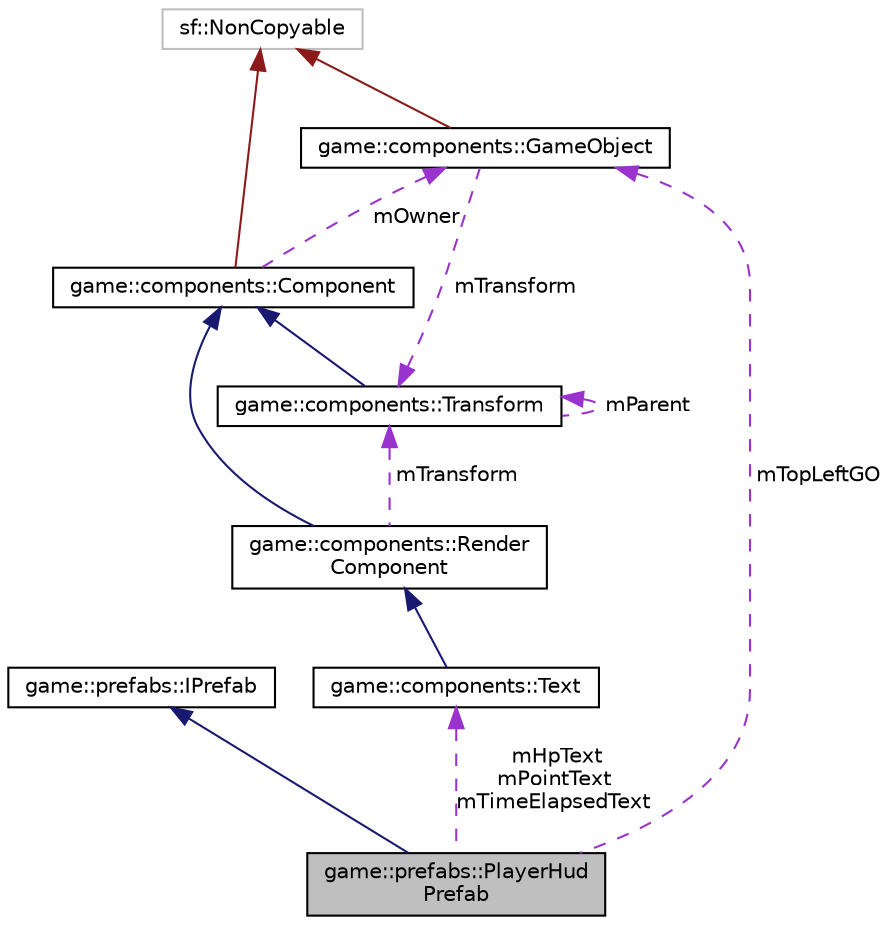 digraph "game::prefabs::PlayerHudPrefab"
{
 // LATEX_PDF_SIZE
  edge [fontname="Helvetica",fontsize="10",labelfontname="Helvetica",labelfontsize="10"];
  node [fontname="Helvetica",fontsize="10",shape=record];
  Node1 [label="game::prefabs::PlayerHud\lPrefab",height=0.2,width=0.4,color="black", fillcolor="grey75", style="filled", fontcolor="black",tooltip="predefined player HUD menu"];
  Node2 -> Node1 [dir="back",color="midnightblue",fontsize="10",style="solid"];
  Node2 [label="game::prefabs::IPrefab",height=0.2,width=0.4,color="black", fillcolor="white", style="filled",URL="$classgame_1_1prefabs_1_1IPrefab.html",tooltip=" "];
  Node3 -> Node1 [dir="back",color="darkorchid3",fontsize="10",style="dashed",label=" mTopLeftGO" ];
  Node3 [label="game::components::GameObject",height=0.2,width=0.4,color="black", fillcolor="white", style="filled",URL="$classgame_1_1components_1_1GameObject.html",tooltip="container class for a group of components"];
  Node4 -> Node3 [dir="back",color="firebrick4",fontsize="10",style="solid"];
  Node4 [label="sf::NonCopyable",height=0.2,width=0.4,color="grey75", fillcolor="white", style="filled",tooltip=" "];
  Node5 -> Node3 [dir="back",color="darkorchid3",fontsize="10",style="dashed",label=" mTransform" ];
  Node5 [label="game::components::Transform",height=0.2,width=0.4,color="black", fillcolor="white", style="filled",URL="$classgame_1_1components_1_1Transform.html",tooltip="transform component of a gameobject"];
  Node6 -> Node5 [dir="back",color="midnightblue",fontsize="10",style="solid"];
  Node6 [label="game::components::Component",height=0.2,width=0.4,color="black", fillcolor="white", style="filled",URL="$classgame_1_1components_1_1Component.html",tooltip="base class for all components"];
  Node4 -> Node6 [dir="back",color="firebrick4",fontsize="10",style="solid"];
  Node3 -> Node6 [dir="back",color="darkorchid3",fontsize="10",style="dashed",label=" mOwner" ];
  Node5 -> Node5 [dir="back",color="darkorchid3",fontsize="10",style="dashed",label=" mParent" ];
  Node7 -> Node1 [dir="back",color="darkorchid3",fontsize="10",style="dashed",label=" mHpText\nmPointText\nmTimeElapsedText" ];
  Node7 [label="game::components::Text",height=0.2,width=0.4,color="black", fillcolor="white", style="filled",URL="$classgame_1_1components_1_1Text.html",tooltip="drawable for texts"];
  Node8 -> Node7 [dir="back",color="midnightblue",fontsize="10",style="solid"];
  Node8 [label="game::components::Render\lComponent",height=0.2,width=0.4,color="black", fillcolor="white", style="filled",URL="$classgame_1_1components_1_1RenderComponent.html",tooltip="base class for all the drawables in the game"];
  Node6 -> Node8 [dir="back",color="midnightblue",fontsize="10",style="solid"];
  Node5 -> Node8 [dir="back",color="darkorchid3",fontsize="10",style="dashed",label=" mTransform" ];
}
